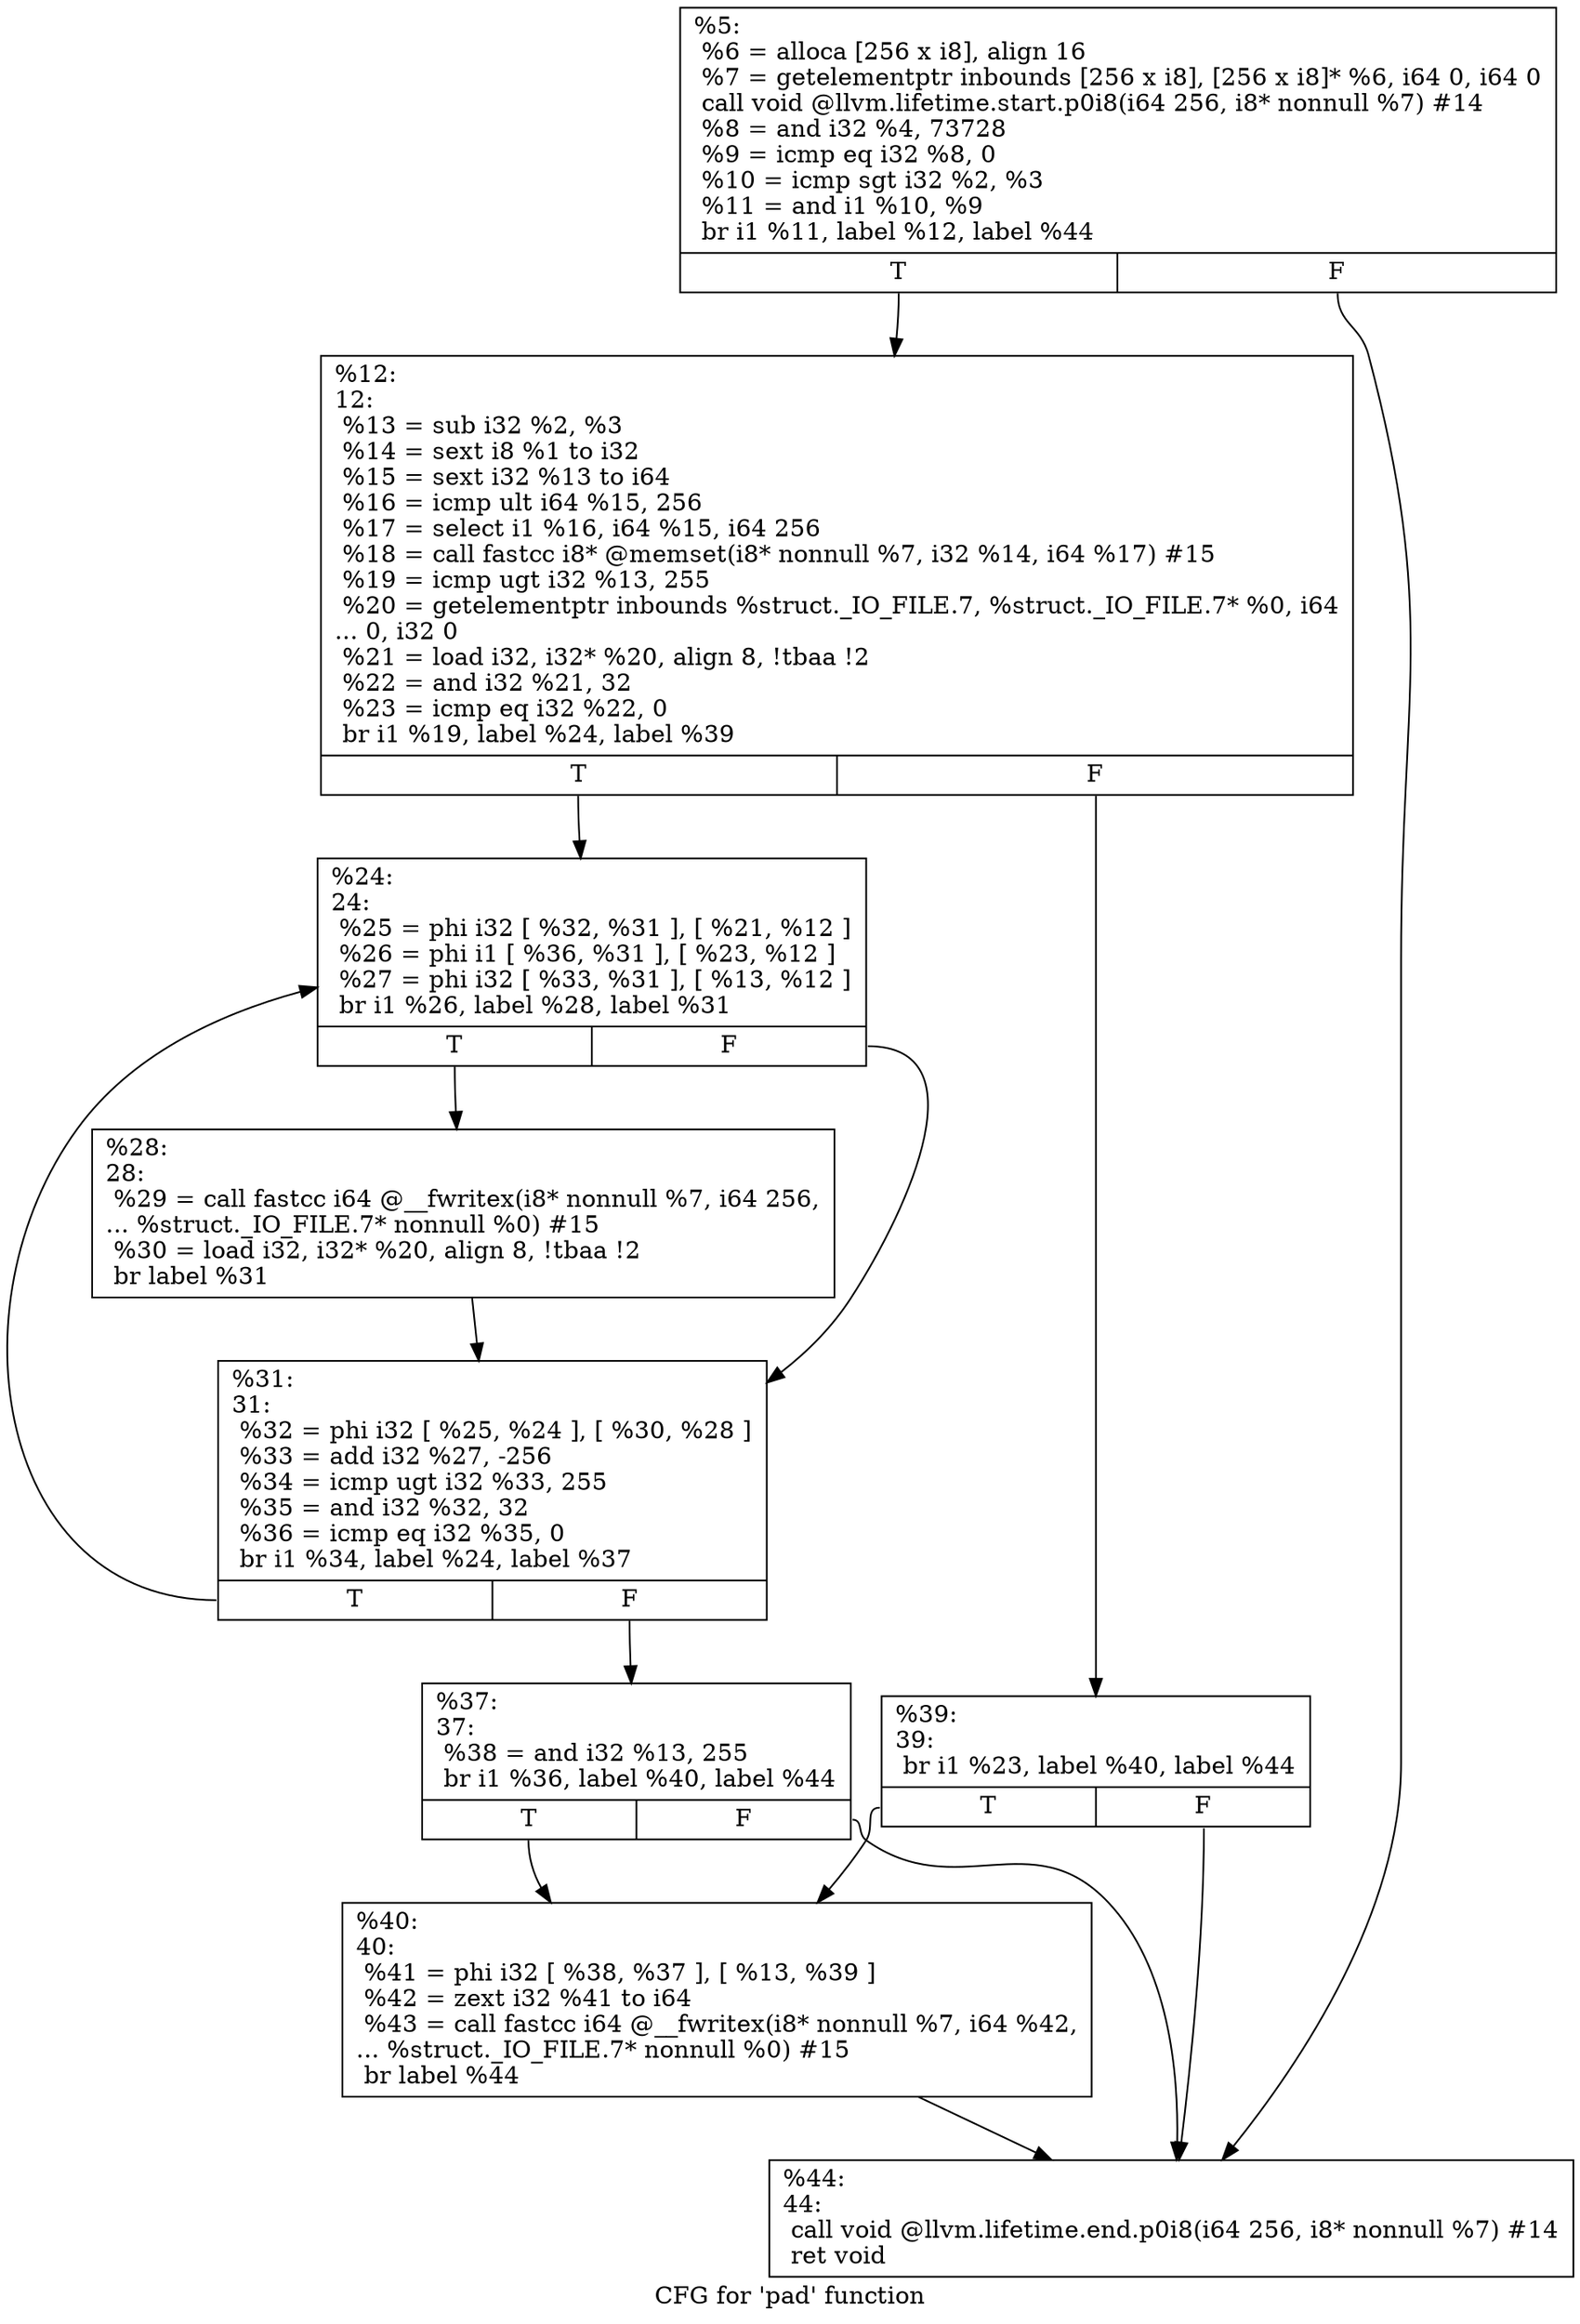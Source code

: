 digraph "CFG for 'pad' function" {
	label="CFG for 'pad' function";

	Node0x16b1e60 [shape=record,label="{%5:\l  %6 = alloca [256 x i8], align 16\l  %7 = getelementptr inbounds [256 x i8], [256 x i8]* %6, i64 0, i64 0\l  call void @llvm.lifetime.start.p0i8(i64 256, i8* nonnull %7) #14\l  %8 = and i32 %4, 73728\l  %9 = icmp eq i32 %8, 0\l  %10 = icmp sgt i32 %2, %3\l  %11 = and i1 %10, %9\l  br i1 %11, label %12, label %44\l|{<s0>T|<s1>F}}"];
	Node0x16b1e60:s0 -> Node0x16b1eb0;
	Node0x16b1e60:s1 -> Node0x16b20e0;
	Node0x16b1eb0 [shape=record,label="{%12:\l12:                                               \l  %13 = sub i32 %2, %3\l  %14 = sext i8 %1 to i32\l  %15 = sext i32 %13 to i64\l  %16 = icmp ult i64 %15, 256\l  %17 = select i1 %16, i64 %15, i64 256\l  %18 = call fastcc i8* @memset(i8* nonnull %7, i32 %14, i64 %17) #15\l  %19 = icmp ugt i32 %13, 255\l  %20 = getelementptr inbounds %struct._IO_FILE.7, %struct._IO_FILE.7* %0, i64\l... 0, i32 0\l  %21 = load i32, i32* %20, align 8, !tbaa !2\l  %22 = and i32 %21, 32\l  %23 = icmp eq i32 %22, 0\l  br i1 %19, label %24, label %39\l|{<s0>T|<s1>F}}"];
	Node0x16b1eb0:s0 -> Node0x16b1f00;
	Node0x16b1eb0:s1 -> Node0x16b2040;
	Node0x16b1f00 [shape=record,label="{%24:\l24:                                               \l  %25 = phi i32 [ %32, %31 ], [ %21, %12 ]\l  %26 = phi i1 [ %36, %31 ], [ %23, %12 ]\l  %27 = phi i32 [ %33, %31 ], [ %13, %12 ]\l  br i1 %26, label %28, label %31\l|{<s0>T|<s1>F}}"];
	Node0x16b1f00:s0 -> Node0x16b1f50;
	Node0x16b1f00:s1 -> Node0x16b1fa0;
	Node0x16b1f50 [shape=record,label="{%28:\l28:                                               \l  %29 = call fastcc i64 @__fwritex(i8* nonnull %7, i64 256,\l... %struct._IO_FILE.7* nonnull %0) #15\l  %30 = load i32, i32* %20, align 8, !tbaa !2\l  br label %31\l}"];
	Node0x16b1f50 -> Node0x16b1fa0;
	Node0x16b1fa0 [shape=record,label="{%31:\l31:                                               \l  %32 = phi i32 [ %25, %24 ], [ %30, %28 ]\l  %33 = add i32 %27, -256\l  %34 = icmp ugt i32 %33, 255\l  %35 = and i32 %32, 32\l  %36 = icmp eq i32 %35, 0\l  br i1 %34, label %24, label %37\l|{<s0>T|<s1>F}}"];
	Node0x16b1fa0:s0 -> Node0x16b1f00;
	Node0x16b1fa0:s1 -> Node0x16b1ff0;
	Node0x16b1ff0 [shape=record,label="{%37:\l37:                                               \l  %38 = and i32 %13, 255\l  br i1 %36, label %40, label %44\l|{<s0>T|<s1>F}}"];
	Node0x16b1ff0:s0 -> Node0x16b2090;
	Node0x16b1ff0:s1 -> Node0x16b20e0;
	Node0x16b2040 [shape=record,label="{%39:\l39:                                               \l  br i1 %23, label %40, label %44\l|{<s0>T|<s1>F}}"];
	Node0x16b2040:s0 -> Node0x16b2090;
	Node0x16b2040:s1 -> Node0x16b20e0;
	Node0x16b2090 [shape=record,label="{%40:\l40:                                               \l  %41 = phi i32 [ %38, %37 ], [ %13, %39 ]\l  %42 = zext i32 %41 to i64\l  %43 = call fastcc i64 @__fwritex(i8* nonnull %7, i64 %42,\l... %struct._IO_FILE.7* nonnull %0) #15\l  br label %44\l}"];
	Node0x16b2090 -> Node0x16b20e0;
	Node0x16b20e0 [shape=record,label="{%44:\l44:                                               \l  call void @llvm.lifetime.end.p0i8(i64 256, i8* nonnull %7) #14\l  ret void\l}"];
}
